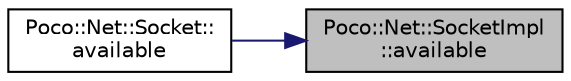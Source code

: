 digraph "Poco::Net::SocketImpl::available"
{
 // LATEX_PDF_SIZE
  edge [fontname="Helvetica",fontsize="10",labelfontname="Helvetica",labelfontsize="10"];
  node [fontname="Helvetica",fontsize="10",shape=record];
  rankdir="RL";
  Node1 [label="Poco::Net::SocketImpl\l::available",height=0.2,width=0.4,color="black", fillcolor="grey75", style="filled", fontcolor="black",tooltip=" "];
  Node1 -> Node2 [dir="back",color="midnightblue",fontsize="10",style="solid"];
  Node2 [label="Poco::Net::Socket::\lavailable",height=0.2,width=0.4,color="black", fillcolor="white", style="filled",URL="$classPoco_1_1Net_1_1Socket.html#afbe4bee1dc9e37420606c2be412debb9",tooltip=" "];
}
